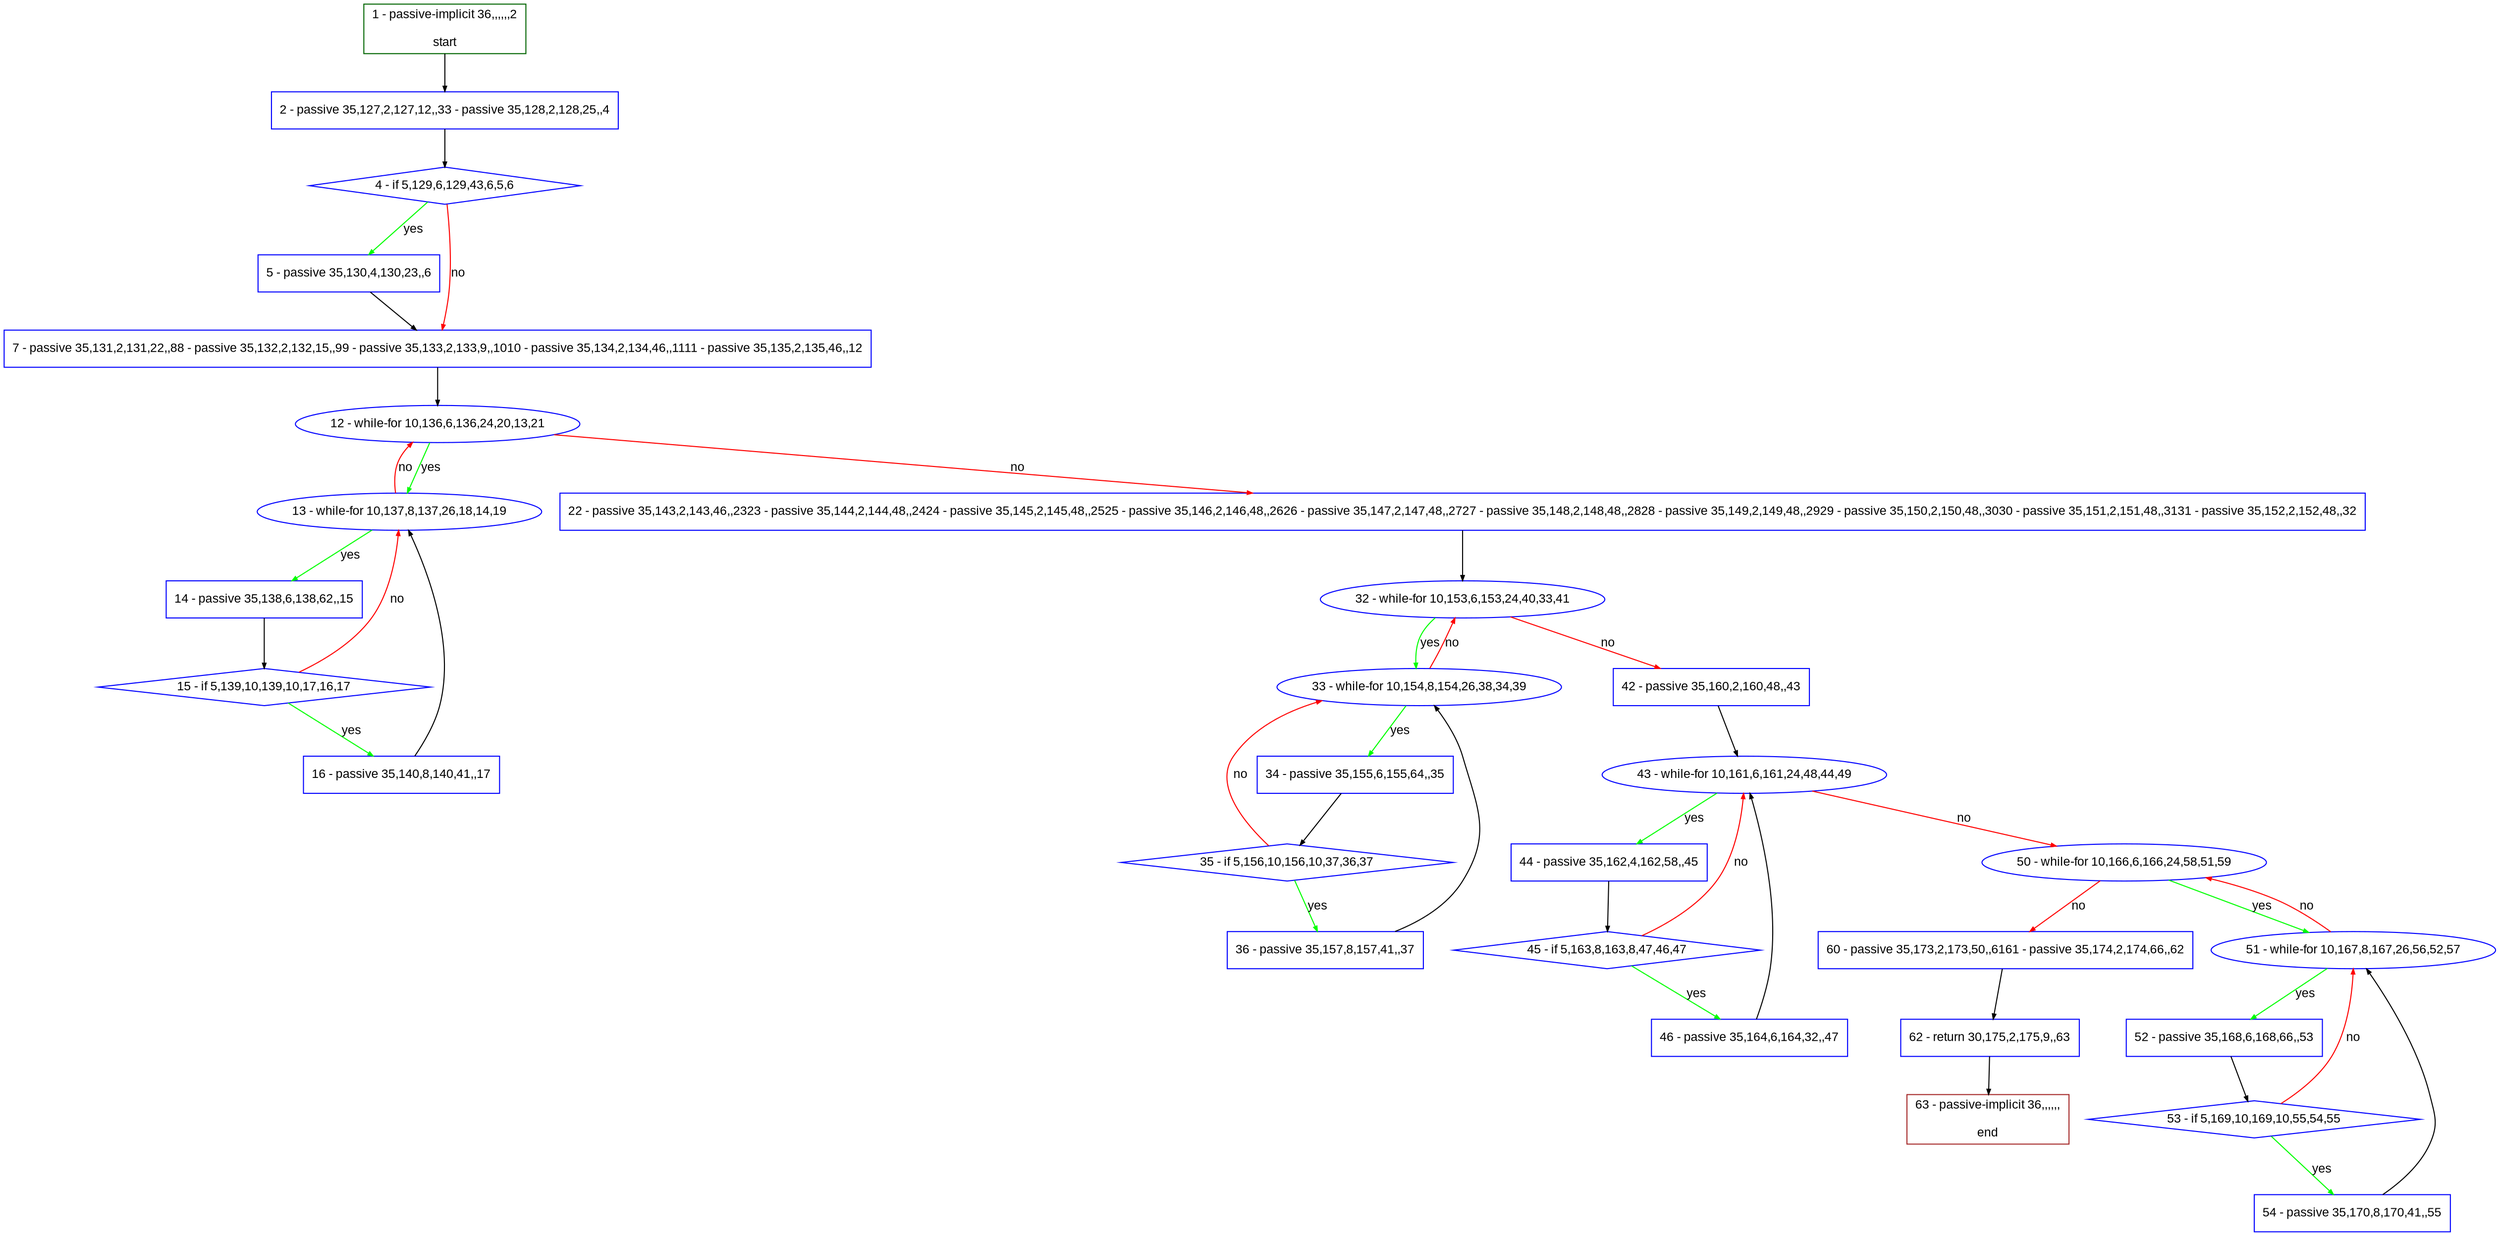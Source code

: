 digraph "" {
  graph [pack="true", label="", fontsize="12", packmode="clust", fontname="Arial", fillcolor="#FFFFCC", bgcolor="white", style="rounded,filled", compound="true"];
  node [node_initialized="no", label="", color="grey", fontsize="12", fillcolor="white", fontname="Arial", style="filled", shape="rectangle", compound="true", fixedsize="false"];
  edge [fontcolor="black", arrowhead="normal", arrowtail="none", arrowsize="0.5", ltail="", label="", color="black", fontsize="12", lhead="", fontname="Arial", dir="forward", compound="true"];
  __N1 [label="2 - passive 35,127,2,127,12,,33 - passive 35,128,2,128,25,,4", color="#0000ff", fillcolor="#ffffff", style="filled", shape="box"];
  __N2 [label="1 - passive-implicit 36,,,,,,2\n\nstart", color="#006400", fillcolor="#ffffff", style="filled", shape="box"];
  __N3 [label="4 - if 5,129,6,129,43,6,5,6", color="#0000ff", fillcolor="#ffffff", style="filled", shape="diamond"];
  __N4 [label="5 - passive 35,130,4,130,23,,6", color="#0000ff", fillcolor="#ffffff", style="filled", shape="box"];
  __N5 [label="7 - passive 35,131,2,131,22,,88 - passive 35,132,2,132,15,,99 - passive 35,133,2,133,9,,1010 - passive 35,134,2,134,46,,1111 - passive 35,135,2,135,46,,12", color="#0000ff", fillcolor="#ffffff", style="filled", shape="box"];
  __N6 [label="12 - while-for 10,136,6,136,24,20,13,21", color="#0000ff", fillcolor="#ffffff", style="filled", shape="oval"];
  __N7 [label="13 - while-for 10,137,8,137,26,18,14,19", color="#0000ff", fillcolor="#ffffff", style="filled", shape="oval"];
  __N8 [label="22 - passive 35,143,2,143,46,,2323 - passive 35,144,2,144,48,,2424 - passive 35,145,2,145,48,,2525 - passive 35,146,2,146,48,,2626 - passive 35,147,2,147,48,,2727 - passive 35,148,2,148,48,,2828 - passive 35,149,2,149,48,,2929 - passive 35,150,2,150,48,,3030 - passive 35,151,2,151,48,,3131 - passive 35,152,2,152,48,,32", color="#0000ff", fillcolor="#ffffff", style="filled", shape="box"];
  __N9 [label="14 - passive 35,138,6,138,62,,15", color="#0000ff", fillcolor="#ffffff", style="filled", shape="box"];
  __N10 [label="15 - if 5,139,10,139,10,17,16,17", color="#0000ff", fillcolor="#ffffff", style="filled", shape="diamond"];
  __N11 [label="16 - passive 35,140,8,140,41,,17", color="#0000ff", fillcolor="#ffffff", style="filled", shape="box"];
  __N12 [label="32 - while-for 10,153,6,153,24,40,33,41", color="#0000ff", fillcolor="#ffffff", style="filled", shape="oval"];
  __N13 [label="33 - while-for 10,154,8,154,26,38,34,39", color="#0000ff", fillcolor="#ffffff", style="filled", shape="oval"];
  __N14 [label="42 - passive 35,160,2,160,48,,43", color="#0000ff", fillcolor="#ffffff", style="filled", shape="box"];
  __N15 [label="34 - passive 35,155,6,155,64,,35", color="#0000ff", fillcolor="#ffffff", style="filled", shape="box"];
  __N16 [label="35 - if 5,156,10,156,10,37,36,37", color="#0000ff", fillcolor="#ffffff", style="filled", shape="diamond"];
  __N17 [label="36 - passive 35,157,8,157,41,,37", color="#0000ff", fillcolor="#ffffff", style="filled", shape="box"];
  __N18 [label="43 - while-for 10,161,6,161,24,48,44,49", color="#0000ff", fillcolor="#ffffff", style="filled", shape="oval"];
  __N19 [label="44 - passive 35,162,4,162,58,,45", color="#0000ff", fillcolor="#ffffff", style="filled", shape="box"];
  __N20 [label="50 - while-for 10,166,6,166,24,58,51,59", color="#0000ff", fillcolor="#ffffff", style="filled", shape="oval"];
  __N21 [label="45 - if 5,163,8,163,8,47,46,47", color="#0000ff", fillcolor="#ffffff", style="filled", shape="diamond"];
  __N22 [label="46 - passive 35,164,6,164,32,,47", color="#0000ff", fillcolor="#ffffff", style="filled", shape="box"];
  __N23 [label="51 - while-for 10,167,8,167,26,56,52,57", color="#0000ff", fillcolor="#ffffff", style="filled", shape="oval"];
  __N24 [label="60 - passive 35,173,2,173,50,,6161 - passive 35,174,2,174,66,,62", color="#0000ff", fillcolor="#ffffff", style="filled", shape="box"];
  __N25 [label="52 - passive 35,168,6,168,66,,53", color="#0000ff", fillcolor="#ffffff", style="filled", shape="box"];
  __N26 [label="53 - if 5,169,10,169,10,55,54,55", color="#0000ff", fillcolor="#ffffff", style="filled", shape="diamond"];
  __N27 [label="54 - passive 35,170,8,170,41,,55", color="#0000ff", fillcolor="#ffffff", style="filled", shape="box"];
  __N28 [label="62 - return 30,175,2,175,9,,63", color="#0000ff", fillcolor="#ffffff", style="filled", shape="box"];
  __N29 [label="63 - passive-implicit 36,,,,,,\n\nend", color="#a52a2a", fillcolor="#ffffff", style="filled", shape="box"];
  __N2 -> __N1 [arrowhead="normal", arrowtail="none", color="#000000", label="", dir="forward"];
  __N1 -> __N3 [arrowhead="normal", arrowtail="none", color="#000000", label="", dir="forward"];
  __N3 -> __N4 [arrowhead="normal", arrowtail="none", color="#00ff00", label="yes", dir="forward"];
  __N3 -> __N5 [arrowhead="normal", arrowtail="none", color="#ff0000", label="no", dir="forward"];
  __N4 -> __N5 [arrowhead="normal", arrowtail="none", color="#000000", label="", dir="forward"];
  __N5 -> __N6 [arrowhead="normal", arrowtail="none", color="#000000", label="", dir="forward"];
  __N6 -> __N7 [arrowhead="normal", arrowtail="none", color="#00ff00", label="yes", dir="forward"];
  __N7 -> __N6 [arrowhead="normal", arrowtail="none", color="#ff0000", label="no", dir="forward"];
  __N6 -> __N8 [arrowhead="normal", arrowtail="none", color="#ff0000", label="no", dir="forward"];
  __N7 -> __N9 [arrowhead="normal", arrowtail="none", color="#00ff00", label="yes", dir="forward"];
  __N9 -> __N10 [arrowhead="normal", arrowtail="none", color="#000000", label="", dir="forward"];
  __N10 -> __N7 [arrowhead="normal", arrowtail="none", color="#ff0000", label="no", dir="forward"];
  __N10 -> __N11 [arrowhead="normal", arrowtail="none", color="#00ff00", label="yes", dir="forward"];
  __N11 -> __N7 [arrowhead="normal", arrowtail="none", color="#000000", label="", dir="forward"];
  __N8 -> __N12 [arrowhead="normal", arrowtail="none", color="#000000", label="", dir="forward"];
  __N12 -> __N13 [arrowhead="normal", arrowtail="none", color="#00ff00", label="yes", dir="forward"];
  __N13 -> __N12 [arrowhead="normal", arrowtail="none", color="#ff0000", label="no", dir="forward"];
  __N12 -> __N14 [arrowhead="normal", arrowtail="none", color="#ff0000", label="no", dir="forward"];
  __N13 -> __N15 [arrowhead="normal", arrowtail="none", color="#00ff00", label="yes", dir="forward"];
  __N15 -> __N16 [arrowhead="normal", arrowtail="none", color="#000000", label="", dir="forward"];
  __N16 -> __N13 [arrowhead="normal", arrowtail="none", color="#ff0000", label="no", dir="forward"];
  __N16 -> __N17 [arrowhead="normal", arrowtail="none", color="#00ff00", label="yes", dir="forward"];
  __N17 -> __N13 [arrowhead="normal", arrowtail="none", color="#000000", label="", dir="forward"];
  __N14 -> __N18 [arrowhead="normal", arrowtail="none", color="#000000", label="", dir="forward"];
  __N18 -> __N19 [arrowhead="normal", arrowtail="none", color="#00ff00", label="yes", dir="forward"];
  __N18 -> __N20 [arrowhead="normal", arrowtail="none", color="#ff0000", label="no", dir="forward"];
  __N19 -> __N21 [arrowhead="normal", arrowtail="none", color="#000000", label="", dir="forward"];
  __N21 -> __N18 [arrowhead="normal", arrowtail="none", color="#ff0000", label="no", dir="forward"];
  __N21 -> __N22 [arrowhead="normal", arrowtail="none", color="#00ff00", label="yes", dir="forward"];
  __N22 -> __N18 [arrowhead="normal", arrowtail="none", color="#000000", label="", dir="forward"];
  __N20 -> __N23 [arrowhead="normal", arrowtail="none", color="#00ff00", label="yes", dir="forward"];
  __N23 -> __N20 [arrowhead="normal", arrowtail="none", color="#ff0000", label="no", dir="forward"];
  __N20 -> __N24 [arrowhead="normal", arrowtail="none", color="#ff0000", label="no", dir="forward"];
  __N23 -> __N25 [arrowhead="normal", arrowtail="none", color="#00ff00", label="yes", dir="forward"];
  __N25 -> __N26 [arrowhead="normal", arrowtail="none", color="#000000", label="", dir="forward"];
  __N26 -> __N23 [arrowhead="normal", arrowtail="none", color="#ff0000", label="no", dir="forward"];
  __N26 -> __N27 [arrowhead="normal", arrowtail="none", color="#00ff00", label="yes", dir="forward"];
  __N27 -> __N23 [arrowhead="normal", arrowtail="none", color="#000000", label="", dir="forward"];
  __N24 -> __N28 [arrowhead="normal", arrowtail="none", color="#000000", label="", dir="forward"];
  __N28 -> __N29 [arrowhead="normal", arrowtail="none", color="#000000", label="", dir="forward"];
}
